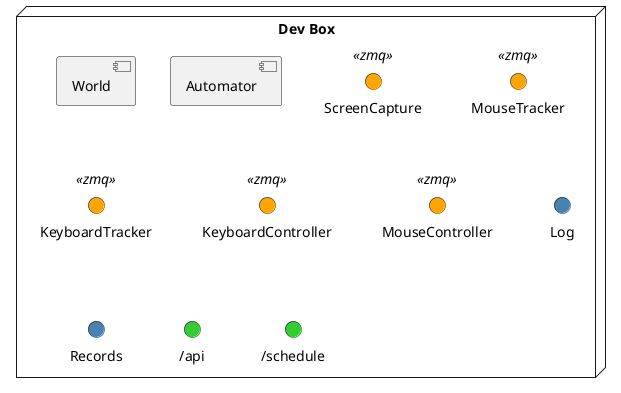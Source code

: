 @startuml

hide stereotype
/'Only the zme stereotype will be rendered'/
show <<zmq>> stereotype

node "Dev Box" {
  component [World]
  component [Automator]

  interface ScreenCapture      <<zmq>>
  interface MouseTracker       <<zmq>>
  interface KeyboardTracker    <<zmq>>
  interface KeyboardController <<zmq>>
  interface MouseController    <<zmq>>

  interface ScreenCapture      <<zmq>>
  interface MouseTracker       <<zmq>>
  interface KeyboardTracker    <<zmq>>
  interface KeyboardController <<zmq>>
  interface MouseController    <<zmq>>

  interface Log                <<file>>
  interface Records            <<file>>

  interface "/api"             <<rest>>
  interface "/schedule"        <<rest>>
}

skinparam interface {
    backgroundColor<<file>> SteelBlue
}

skinparam interface {
    backgroundColor<<zmq>> Orange
}

skinparam interface {
    backgroundColor<<rest>> LimeGreen
}


@enduml
